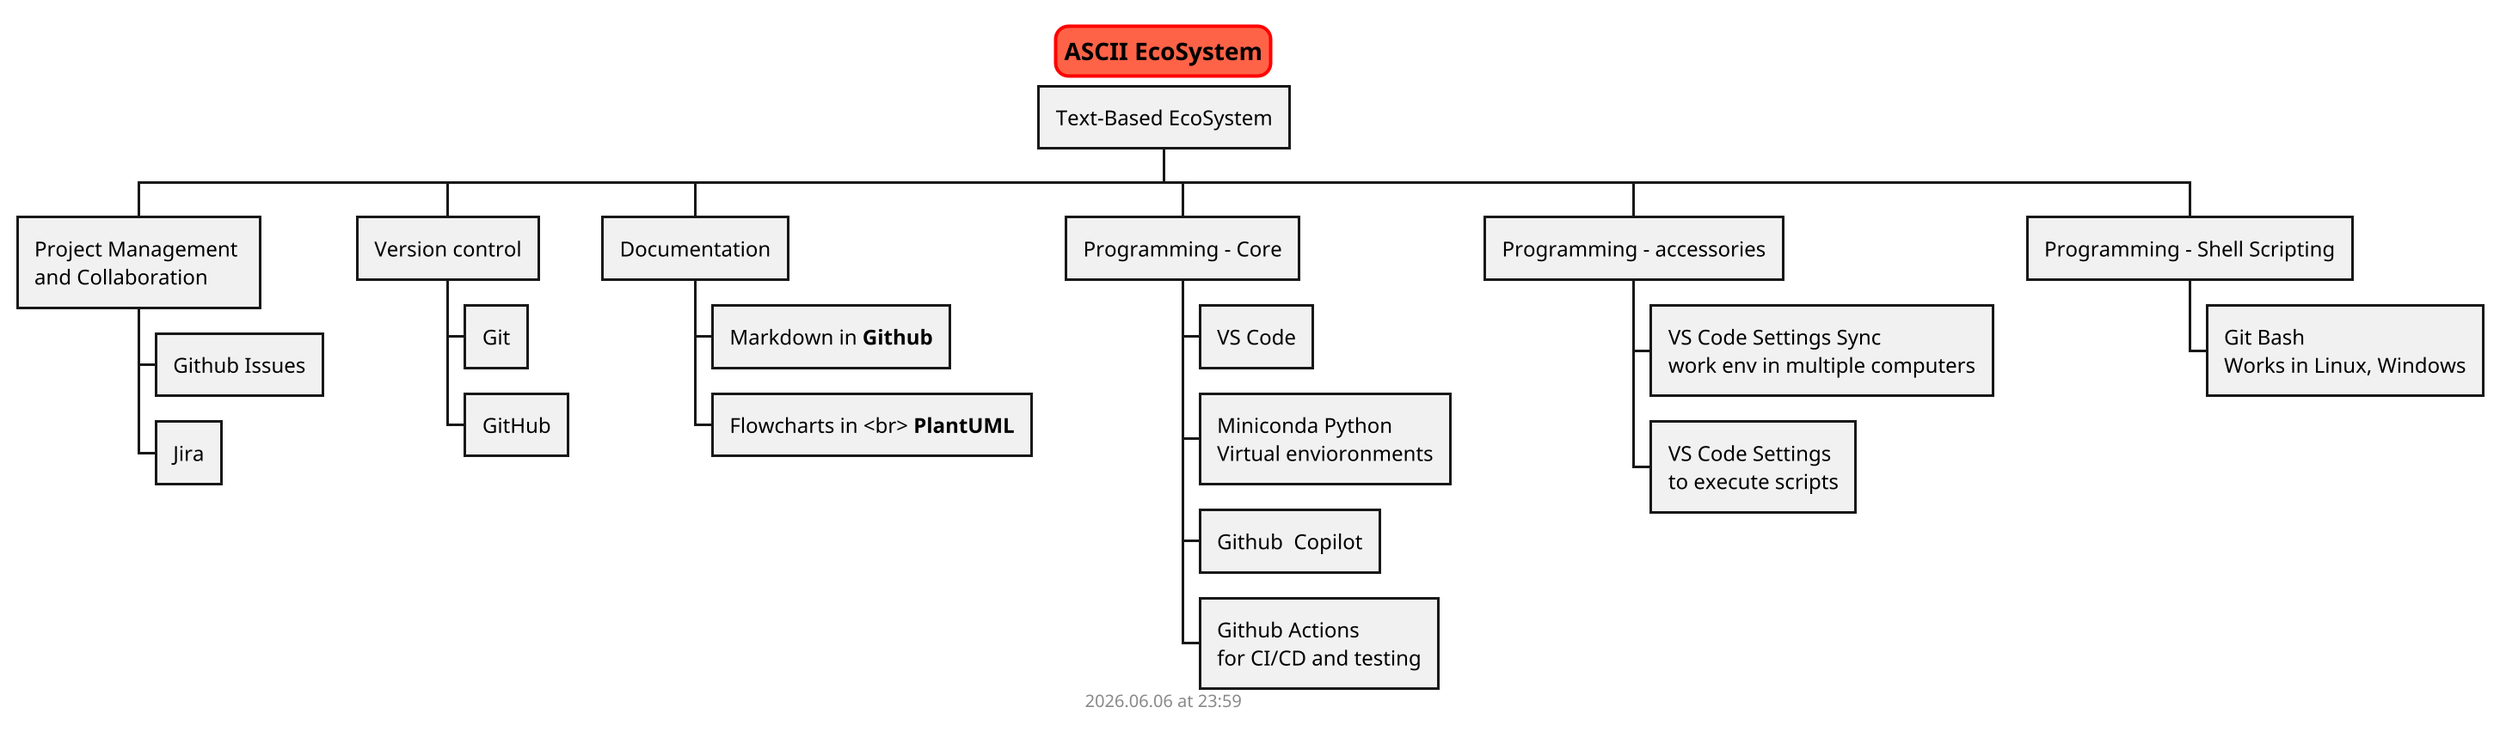 @startwbs _ascii_ecosystem

scale 2
skinparam titleBorderRoundCorner 15
skinparam titleBorderThickness 2
skinparam titleBorderColor red
skinparam titleBackgroundColor Tomato

title ASCII EcoSystem

* Text-Based EcoSystem

** Project Management \nand Collaboration
*** Github Issues
*** Jira

** Version control
*** Git
*** GitHub

** Documentation
*** Markdown in **Github**
*** Flowcharts in <br> **PlantUML**

** Programming - Core
*** VS Code
*** Miniconda Python \nVirtual envioronments
*** Github  Copilot
*** Github Actions \nfor CI/CD and testing

** Programming - accessories
*** VS Code Settings Sync  \nwork env in multiple computers
*** VS Code Settings \nto execute scripts

** Programming - Shell Scripting
*** Git Bash  \nWorks in Linux, Windows

footer
%date("yyyy.MM.dd' at 'HH:mm")
%filename()
end footer

@endwbs
